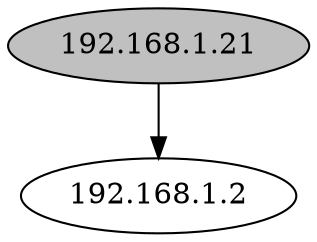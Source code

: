 digraph DAG {
S0[label="192.168.1.21",fillcolor=grey,style=filled];
S1[label="192.168.1.2"];
S0 -> S1
}